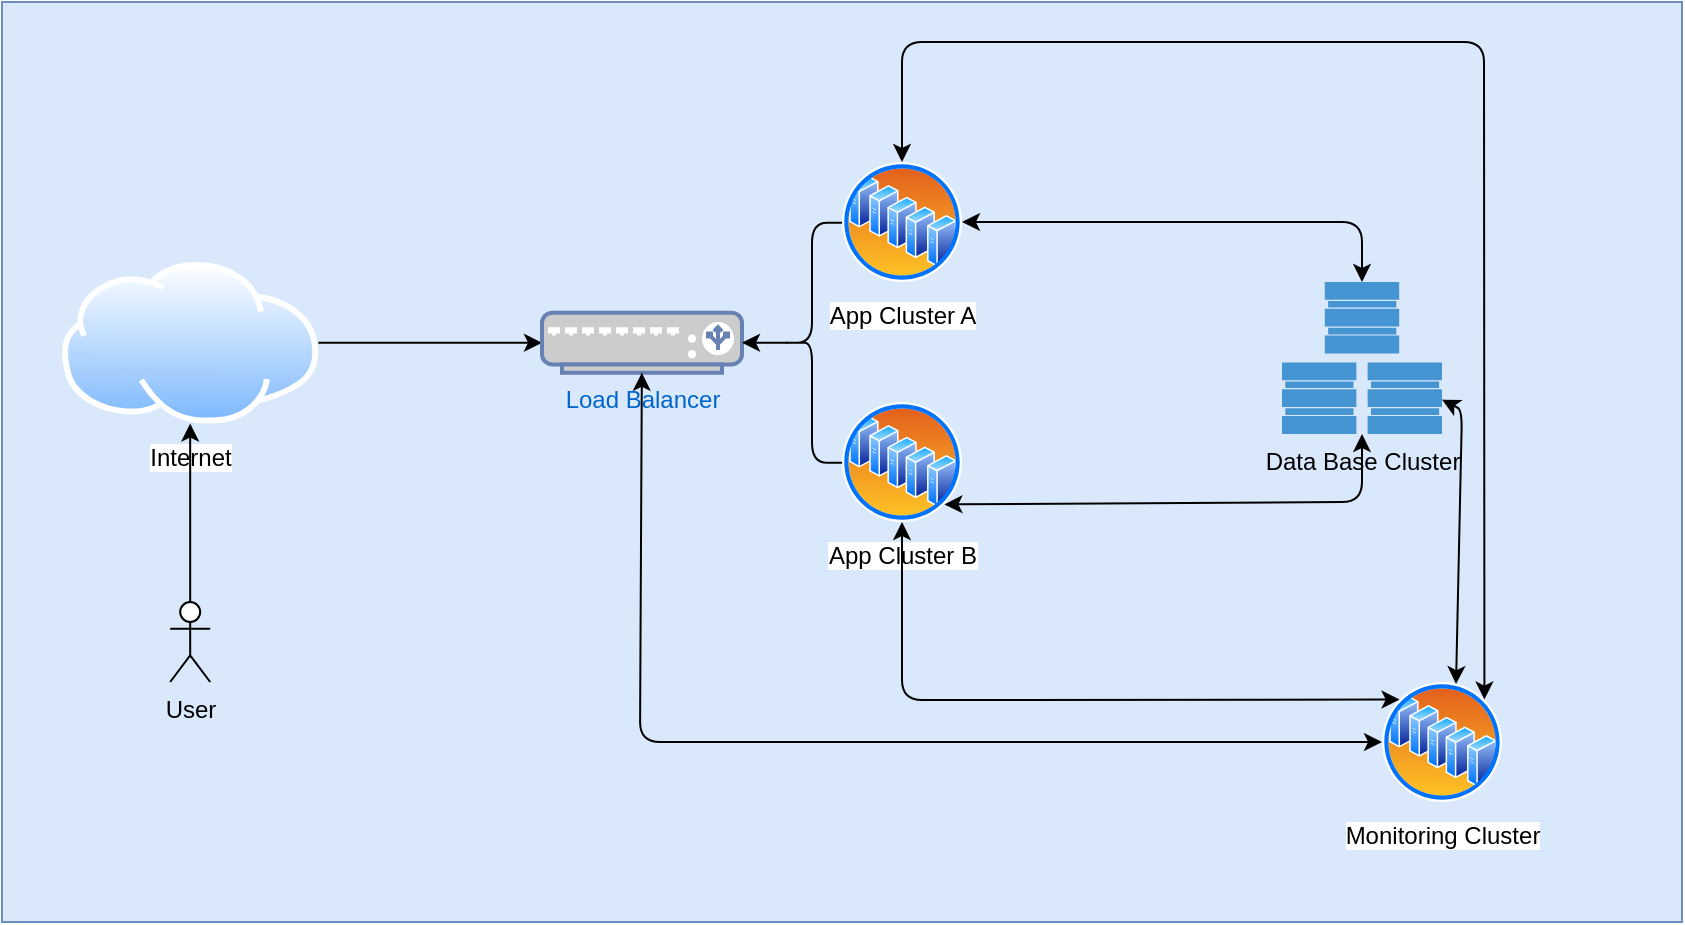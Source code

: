 <mxfile version="14.5.7" type="device"><diagram name="Page-1" id="e3a06f82-3646-2815-327d-82caf3d4e204"><mxGraphModel dx="946" dy="548" grid="1" gridSize="10" guides="1" tooltips="1" connect="1" arrows="1" fold="1" page="1" pageScale="1.5" pageWidth="1169" pageHeight="826" background="none" math="0" shadow="0"><root><mxCell id="0" style=";html=1;"/><mxCell id="1" style=";html=1;" parent="0"/><mxCell id="FB9nSzbyyb189dzvA6LL-9" value="" style="rounded=0;fillColor=#dae8fc;strokeColor=#6c8ebf;glass=0;sketch=0;shadow=0;imageAspect=1;whiteSpace=wrap;html=1;" parent="1" vertex="1"><mxGeometry x="30" y="10" width="840" height="460" as="geometry"/></mxCell><mxCell id="FB9nSzbyyb189dzvA6LL-2" value="User" style="shape=umlActor;verticalLabelPosition=bottom;verticalAlign=top;html=1;outlineConnect=0;" parent="1" vertex="1"><mxGeometry x="114.09" y="310" width="20" height="40" as="geometry"/></mxCell><mxCell id="FB9nSzbyyb189dzvA6LL-4" value="Internet" style="aspect=fixed;perimeter=ellipsePerimeter;html=1;align=center;shadow=0;dashed=0;spacingTop=3;image;image=img/lib/active_directory/internet_cloud.svg;" parent="1" vertex="1"><mxGeometry x="60" y="140" width="128.17" height="80.75" as="geometry"/></mxCell><mxCell id="FB9nSzbyyb189dzvA6LL-5" value="" style="endArrow=classic;html=1;" parent="1" source="FB9nSzbyyb189dzvA6LL-2" target="FB9nSzbyyb189dzvA6LL-4" edge="1"><mxGeometry width="50" height="50" relative="1" as="geometry"><mxPoint x="520" y="330" as="sourcePoint"/><mxPoint x="570" y="280" as="targetPoint"/></mxGeometry></mxCell><mxCell id="FB9nSzbyyb189dzvA6LL-6" value="" style="endArrow=classic;html=1;exitX=1;exitY=0.5;exitDx=0;exitDy=0;" parent="1" source="FB9nSzbyyb189dzvA6LL-4" target="euEw6qu2C5yz8ibxmbEI-3" edge="1"><mxGeometry width="50" height="50" relative="1" as="geometry"><mxPoint x="130" y="405" as="sourcePoint"/><mxPoint x="302.405" y="183.003" as="targetPoint"/></mxGeometry></mxCell><mxCell id="euEw6qu2C5yz8ibxmbEI-1" value="App Cluster A" style="aspect=fixed;perimeter=ellipsePerimeter;html=1;align=center;shadow=0;dashed=0;spacingTop=3;image;image=img/lib/active_directory/server_farm.svg;" vertex="1" parent="1"><mxGeometry x="450" y="90" width="60" height="60" as="geometry"/></mxCell><mxCell id="euEw6qu2C5yz8ibxmbEI-2" value="App Cluster B" style="aspect=fixed;perimeter=ellipsePerimeter;html=1;align=center;shadow=0;dashed=0;spacingTop=3;image;image=img/lib/active_directory/server_farm.svg;" vertex="1" parent="1"><mxGeometry x="450" y="210" width="60" height="60" as="geometry"/></mxCell><mxCell id="euEw6qu2C5yz8ibxmbEI-3" value="Load Balancer" style="fontColor=#0066CC;verticalAlign=top;verticalLabelPosition=bottom;labelPosition=center;align=center;html=1;outlineConnect=0;fillColor=#CCCCCC;strokeColor=#6881B3;gradientColor=none;gradientDirection=north;strokeWidth=2;shape=mxgraph.networks.load_balancer;" vertex="1" parent="1"><mxGeometry x="300" y="165.38" width="100" height="30" as="geometry"/></mxCell><mxCell id="euEw6qu2C5yz8ibxmbEI-4" value="" style="endArrow=classic;startArrow=classic;html=1;exitX=1;exitY=1;exitDx=0;exitDy=0;" edge="1" parent="1" source="euEw6qu2C5yz8ibxmbEI-2" target="euEw6qu2C5yz8ibxmbEI-6"><mxGeometry width="50" height="50" relative="1" as="geometry"><mxPoint x="692.8" y="370" as="sourcePoint"/><mxPoint x="720" y="270" as="targetPoint"/><Array as="points"><mxPoint x="710" y="260"/></Array></mxGeometry></mxCell><mxCell id="euEw6qu2C5yz8ibxmbEI-8" style="edgeStyle=orthogonalEdgeStyle;rounded=0;orthogonalLoop=1;jettySize=auto;html=1;exitX=0.1;exitY=0.5;exitDx=0;exitDy=0;exitPerimeter=0;entryX=1;entryY=0.5;entryDx=0;entryDy=0;entryPerimeter=0;" edge="1" parent="1" source="euEw6qu2C5yz8ibxmbEI-5" target="euEw6qu2C5yz8ibxmbEI-3"><mxGeometry relative="1" as="geometry"/></mxCell><mxCell id="euEw6qu2C5yz8ibxmbEI-5" value="" style="shape=curlyBracket;whiteSpace=wrap;html=1;rounded=1;size=0.5;" vertex="1" parent="1"><mxGeometry x="420" y="120.38" width="30" height="120" as="geometry"/></mxCell><mxCell id="euEw6qu2C5yz8ibxmbEI-6" value="Data Base Cluster" style="shadow=0;dashed=0;html=1;strokeColor=none;fillColor=#4495D1;labelPosition=center;verticalLabelPosition=bottom;verticalAlign=top;align=center;outlineConnect=0;shape=mxgraph.veeam.storage_cluster;" vertex="1" parent="1"><mxGeometry x="670" y="150" width="80" height="76" as="geometry"/></mxCell><mxCell id="euEw6qu2C5yz8ibxmbEI-12" value="Monitoring Cluster" style="aspect=fixed;perimeter=ellipsePerimeter;html=1;align=center;shadow=0;dashed=0;spacingTop=3;image;image=img/lib/active_directory/server_farm.svg;" vertex="1" parent="1"><mxGeometry x="720" y="350" width="60" height="60" as="geometry"/></mxCell><mxCell id="euEw6qu2C5yz8ibxmbEI-13" value="" style="endArrow=classic;startArrow=classic;html=1;exitX=1;exitY=0.5;exitDx=0;exitDy=0;" edge="1" parent="1" source="euEw6qu2C5yz8ibxmbEI-1" target="euEw6qu2C5yz8ibxmbEI-6"><mxGeometry width="50" height="50" relative="1" as="geometry"><mxPoint x="580" y="160" as="sourcePoint"/><mxPoint x="630" y="110" as="targetPoint"/><Array as="points"><mxPoint x="710" y="120"/></Array></mxGeometry></mxCell><mxCell id="euEw6qu2C5yz8ibxmbEI-14" value="" style="endArrow=classic;startArrow=classic;html=1;exitX=0.5;exitY=1;exitDx=0;exitDy=0;entryX=0;entryY=0;entryDx=0;entryDy=0;" edge="1" parent="1" source="euEw6qu2C5yz8ibxmbEI-2" target="euEw6qu2C5yz8ibxmbEI-12"><mxGeometry width="50" height="50" relative="1" as="geometry"><mxPoint x="511.213" y="271.213" as="sourcePoint"/><mxPoint x="720" y="236" as="targetPoint"/><Array as="points"><mxPoint x="480" y="359"/></Array></mxGeometry></mxCell><mxCell id="euEw6qu2C5yz8ibxmbEI-15" value="" style="endArrow=classic;startArrow=classic;html=1;entryX=0;entryY=0.5;entryDx=0;entryDy=0;" edge="1" parent="1" source="euEw6qu2C5yz8ibxmbEI-3" target="euEw6qu2C5yz8ibxmbEI-12"><mxGeometry width="50" height="50" relative="1" as="geometry"><mxPoint x="521.213" y="281.213" as="sourcePoint"/><mxPoint x="730" y="246" as="targetPoint"/><Array as="points"><mxPoint x="349" y="380"/></Array></mxGeometry></mxCell><mxCell id="euEw6qu2C5yz8ibxmbEI-16" value="" style="endArrow=classic;startArrow=classic;html=1;exitX=1;exitY=0;exitDx=0;exitDy=0;entryX=0.5;entryY=0;entryDx=0;entryDy=0;" edge="1" parent="1" source="euEw6qu2C5yz8ibxmbEI-12" target="euEw6qu2C5yz8ibxmbEI-1"><mxGeometry width="50" height="50" relative="1" as="geometry"><mxPoint x="531.213" y="291.213" as="sourcePoint"/><mxPoint x="740" y="256" as="targetPoint"/><Array as="points"><mxPoint x="771" y="30"/><mxPoint x="480" y="30"/></Array></mxGeometry></mxCell><mxCell id="euEw6qu2C5yz8ibxmbEI-18" value="" style="endArrow=classic;startArrow=classic;html=1;exitX=0.617;exitY=0.017;exitDx=0;exitDy=0;exitPerimeter=0;" edge="1" parent="1" source="euEw6qu2C5yz8ibxmbEI-12" target="euEw6qu2C5yz8ibxmbEI-6"><mxGeometry width="50" height="50" relative="1" as="geometry"><mxPoint x="700" y="330" as="sourcePoint"/><mxPoint x="750" y="280" as="targetPoint"/><Array as="points"><mxPoint x="760" y="214"/></Array></mxGeometry></mxCell></root></mxGraphModel></diagram></mxfile>